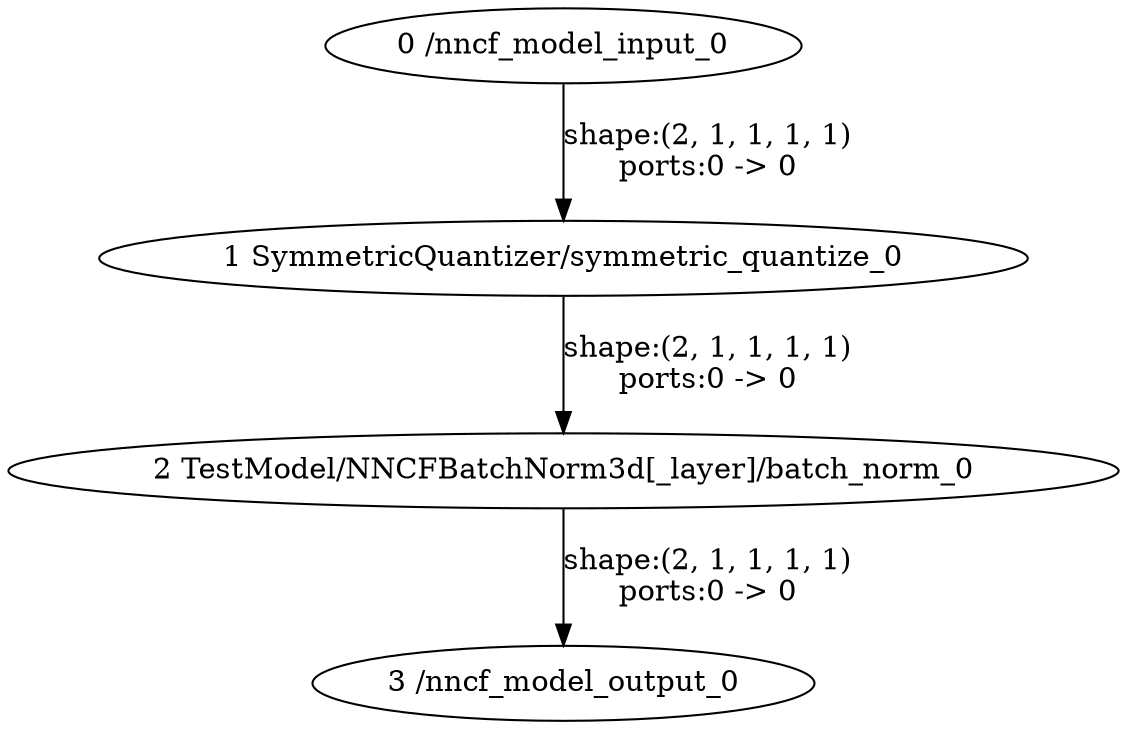strict digraph  {
"0 /nncf_model_input_0" [id=0, type=nncf_model_input];
"1 SymmetricQuantizer/symmetric_quantize_0" [id=1, type=symmetric_quantize];
"2 TestModel/NNCFBatchNorm3d[_layer]/batch_norm_0" [id=2, type=batch_norm];
"3 /nncf_model_output_0" [id=3, type=nncf_model_output];
"0 /nncf_model_input_0" -> "1 SymmetricQuantizer/symmetric_quantize_0"  [label="shape:(2, 1, 1, 1, 1)\nports:0 -> 0", style=solid];
"1 SymmetricQuantizer/symmetric_quantize_0" -> "2 TestModel/NNCFBatchNorm3d[_layer]/batch_norm_0"  [label="shape:(2, 1, 1, 1, 1)\nports:0 -> 0", style=solid];
"2 TestModel/NNCFBatchNorm3d[_layer]/batch_norm_0" -> "3 /nncf_model_output_0"  [label="shape:(2, 1, 1, 1, 1)\nports:0 -> 0", style=solid];
}
